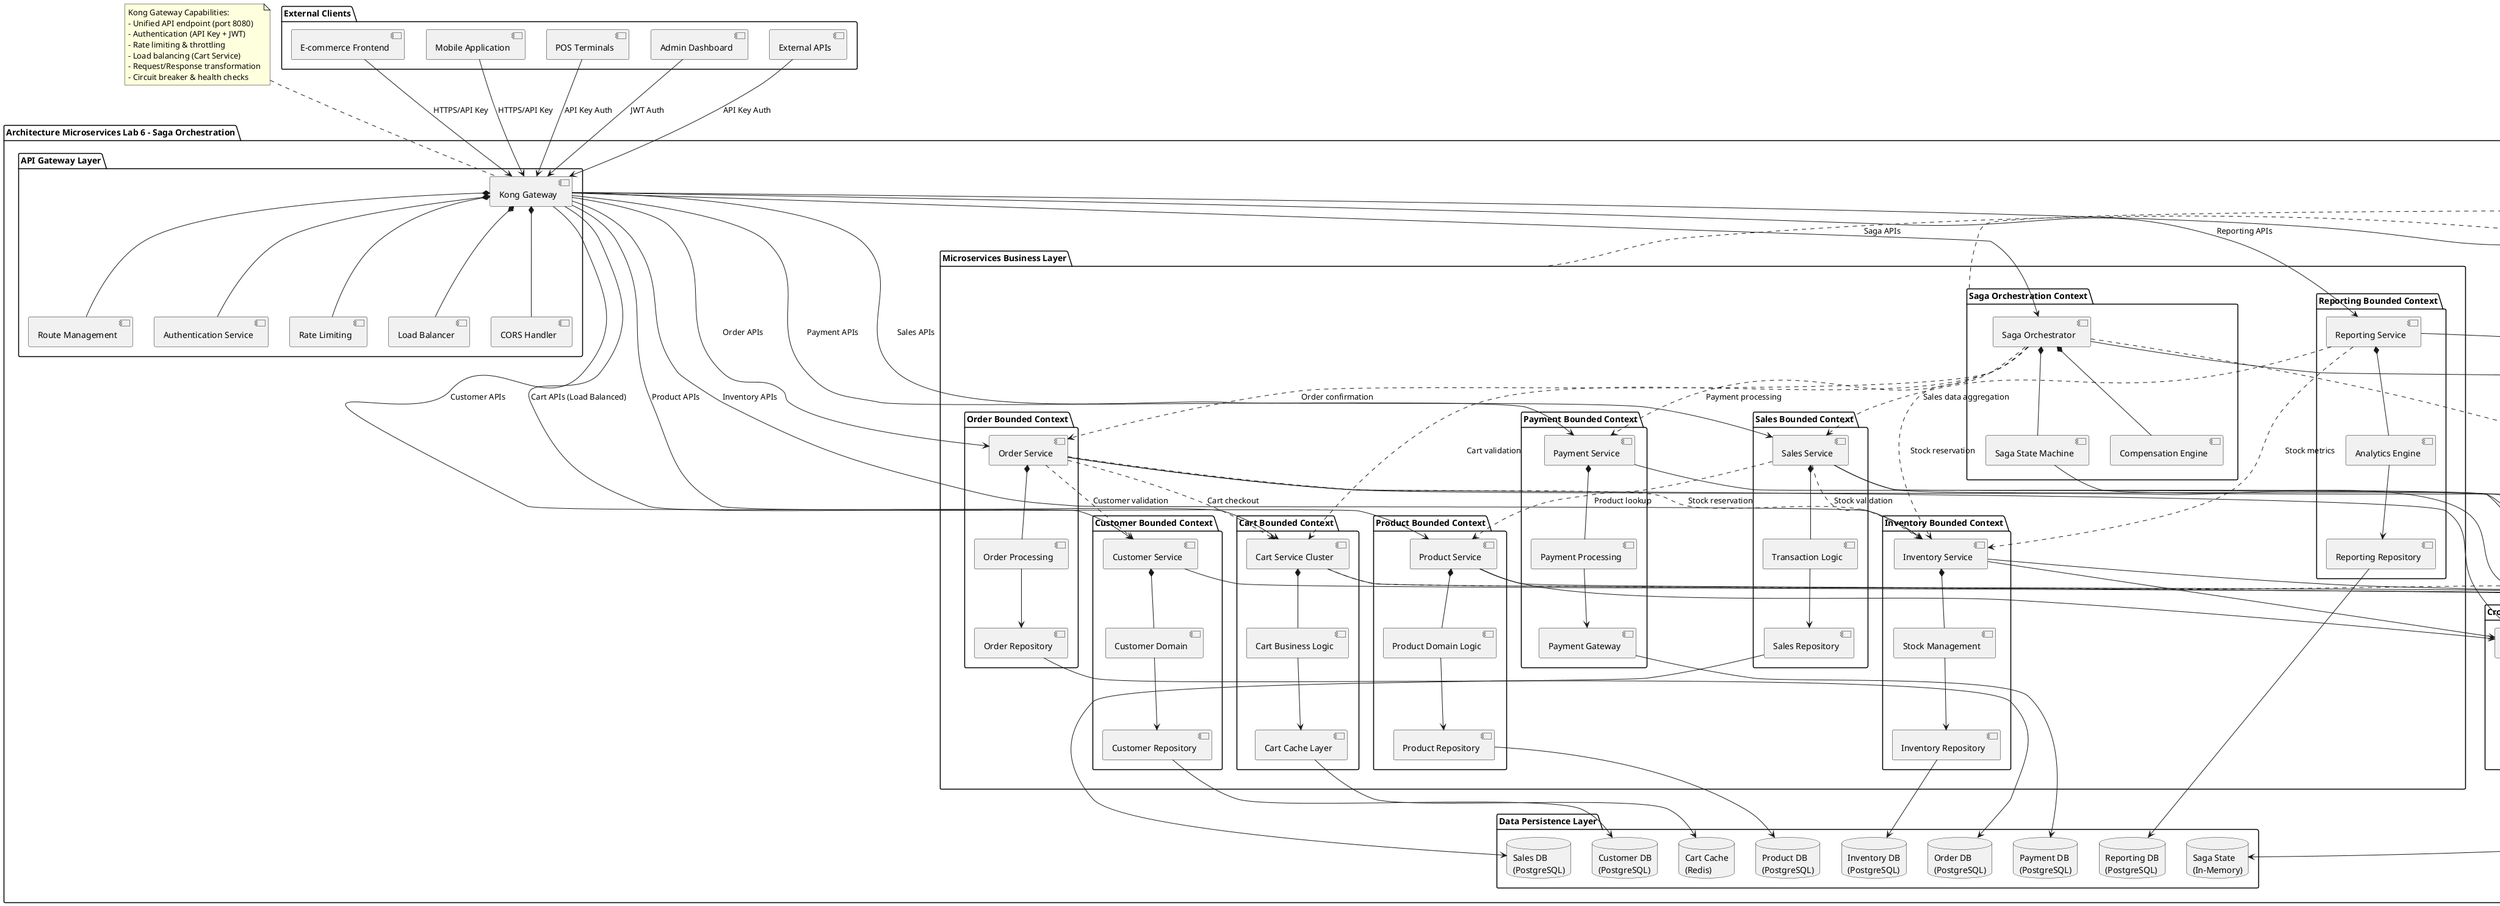 @startuml
package "Architecture Microservices Lab 6 - Saga Orchestration" {

  ' API Gateway Layer
  package "API Gateway Layer" {
    [Kong Gateway] as KONG
    [Route Management] as ROUTES
    [Authentication Service] as AUTH
    [Rate Limiting] as RATE_LIMIT
    [Load Balancer] as LB
    [CORS Handler] as CORS
  }
  
  ' Microservices Business Layer
  package "Microservices Business Layer" {
    
    package "Product Bounded Context" {
      [Product Service] as PRODUCT_SVC
      [Product Domain Logic] as PRODUCT_DOMAIN
      [Product Repository] as PRODUCT_REPO
    }
    
    package "Inventory Bounded Context" {
      [Inventory Service] as INVENTORY_SVC
      [Stock Management] as STOCK_DOMAIN
      [Inventory Repository] as INVENTORY_REPO
    }
    
    package "Sales Bounded Context" {
      [Sales Service] as SALES_SVC
      [Transaction Logic] as SALES_DOMAIN
      [Sales Repository] as SALES_REPO
    }
    
    package "Reporting Bounded Context" {
      [Reporting Service] as REPORTING_SVC
      [Analytics Engine] as ANALYTICS_DOMAIN
      [Reporting Repository] as REPORTING_REPO
    }
    
    package "Customer Bounded Context" {
      [Customer Service] as CUSTOMER_SVC
      [Customer Domain] as CUSTOMER_DOMAIN
      [Customer Repository] as CUSTOMER_REPO
    }
    
    package "Cart Bounded Context" {
      [Cart Service Cluster] as CART_CLUSTER
      [Cart Business Logic] as CART_DOMAIN
      [Cart Cache Layer] as CART_CACHE_LAYER
    }
    
    package "Order Bounded Context" {
      [Order Service] as ORDER_SVC
      [Order Processing] as ORDER_DOMAIN
      [Order Repository] as ORDER_REPO
    }
    
    package "Saga Orchestration Context" {
      [Saga Orchestrator] as SAGA_ORCHESTRATOR
      [Saga State Machine] as SAGA_STATE
      [Compensation Engine] as COMPENSATION_ENGINE
    }
    
    package "Payment Bounded Context" {
      [Payment Service] as PAYMENT_SVC
      [Payment Processing] as PAYMENT_DOMAIN
      [Payment Gateway] as PAYMENT_GATEWAY
    }
  }
  
  ' Data Layer
  package "Data Persistence Layer" {
    database "Product DB\n(PostgreSQL)" as PRODUCT_DB
    database "Inventory DB\n(PostgreSQL)" as INVENTORY_DB
    database "Sales DB\n(PostgreSQL)" as SALES_DB
    database "Reporting DB\n(PostgreSQL)" as REPORTING_DB
    database "Customer DB\n(PostgreSQL)" as CUSTOMER_DB
    database "Cart Cache\n(Redis)" as CART_CACHE
    database "Order DB\n(PostgreSQL)" as ORDER_DB
    database "Payment DB\n(PostgreSQL)" as PAYMENT_DB
    database "Saga State\n(In-Memory)" as SAGA_STATE_DB
  }
  
  ' Cross-cutting Concerns
  package "Cross-cutting Concerns" {
    [Event Bus] as EVENT_BUS
    [Metrics Collector] as METRICS
    [Health Checks] as HEALTH
    [Configuration Service] as CONFIG
    [Logging Service] as LOGGING
  }
  
  ' Monitoring Stack
  package "Observability Stack" {
    [Prometheus] as PROMETHEUS
    [Grafana Dashboards] as GRAFANA
    [Kong Admin API] as KONG_ADMIN
    }
  }
  
' External Systems
package "External Clients" {
  [E-commerce Frontend] as WEB_APP
  [Mobile Application] as MOBILE_APP
  [POS Terminals] as POS_TERMINALS
  [Admin Dashboard] as ADMIN_DASHBOARD
  [External APIs] as EXTERNAL_APIS
}

' Kong Gateway internal connections
KONG *-- ROUTES
KONG *-- AUTH
KONG *-- RATE_LIMIT
KONG *-- LB
KONG *-- CORS

' API Gateway to Services
KONG --> PRODUCT_SVC : "Product APIs"
KONG --> INVENTORY_SVC : "Inventory APIs"
KONG --> SALES_SVC : "Sales APIs"
KONG --> REPORTING_SVC : "Reporting APIs"
KONG --> CUSTOMER_SVC : "Customer APIs"
KONG --> CART_CLUSTER : "Cart APIs (Load Balanced)"
KONG --> ORDER_SVC : "Order APIs"
KONG --> SAGA_ORCHESTRATOR : "Saga APIs"
KONG --> PAYMENT_SVC : "Payment APIs"

' Service internal structure
PRODUCT_SVC *-- PRODUCT_DOMAIN
PRODUCT_DOMAIN --> PRODUCT_REPO
INVENTORY_SVC *-- STOCK_DOMAIN
STOCK_DOMAIN --> INVENTORY_REPO
SALES_SVC *-- SALES_DOMAIN
SALES_DOMAIN --> SALES_REPO
REPORTING_SVC *-- ANALYTICS_DOMAIN
ANALYTICS_DOMAIN --> REPORTING_REPO
CUSTOMER_SVC *-- CUSTOMER_DOMAIN
CUSTOMER_DOMAIN --> CUSTOMER_REPO
CART_CLUSTER *-- CART_DOMAIN
CART_DOMAIN --> CART_CACHE_LAYER
ORDER_SVC *-- ORDER_DOMAIN
ORDER_DOMAIN --> ORDER_REPO
SAGA_ORCHESTRATOR *-- SAGA_STATE
SAGA_ORCHESTRATOR *-- COMPENSATION_ENGINE
PAYMENT_SVC *-- PAYMENT_DOMAIN
PAYMENT_DOMAIN --> PAYMENT_GATEWAY

' Repository to Database connections
PRODUCT_REPO --> PRODUCT_DB
INVENTORY_REPO --> INVENTORY_DB
SALES_REPO --> SALES_DB
REPORTING_REPO --> REPORTING_DB
CUSTOMER_REPO --> CUSTOMER_DB
CART_CACHE_LAYER --> CART_CACHE
ORDER_REPO --> ORDER_DB
PAYMENT_GATEWAY --> PAYMENT_DB
SAGA_STATE --> SAGA_STATE_DB

' Inter-service communication
SALES_SVC ..> INVENTORY_SVC : "Stock validation"
SALES_SVC ..> PRODUCT_SVC : "Product lookup"
REPORTING_SVC ..> SALES_SVC : "Sales data aggregation"
REPORTING_SVC ..> INVENTORY_SVC : "Stock metrics"
ORDER_SVC ..> CART_CLUSTER : "Cart checkout"
ORDER_SVC ..> INVENTORY_SVC : "Stock reservation"
ORDER_SVC ..> CUSTOMER_SVC : "Customer validation"

' Saga Orchestration communication
SAGA_ORCHESTRATOR ..> CART_CLUSTER : "Cart validation"
SAGA_ORCHESTRATOR ..> INVENTORY_SVC : "Stock reservation"
SAGA_ORCHESTRATOR ..> PAYMENT_SVC : "Payment processing"
SAGA_ORCHESTRATOR ..> ORDER_SVC : "Order confirmation"
SAGA_ORCHESTRATOR ..> PROMETHEUS : "Saga metrics"

' Cross-cutting concerns
PRODUCT_SVC --> EVENT_BUS
INVENTORY_SVC --> EVENT_BUS
SALES_SVC --> EVENT_BUS
ORDER_SVC --> EVENT_BUS

PRODUCT_SVC --> METRICS
INVENTORY_SVC --> METRICS
SALES_SVC --> METRICS
REPORTING_SVC --> METRICS
CUSTOMER_SVC --> METRICS
CART_CLUSTER --> METRICS
ORDER_SVC --> METRICS
SAGA_ORCHESTRATOR --> METRICS
PAYMENT_SVC --> METRICS

' Monitoring connections
METRICS --> PROMETHEUS
PROMETHEUS --> GRAFANA
KONG --> KONG_ADMIN

' Client connections
WEB_APP --> KONG : "HTTPS/API Key"
MOBILE_APP --> KONG : "HTTPS/API Key"
POS_TERMINALS --> KONG : "API Key Auth"
ADMIN_DASHBOARD --> KONG : "JWT Auth"
EXTERNAL_APIS --> KONG : "API Key Auth"

note top of KONG
  Kong Gateway Capabilities:
  - Unified API endpoint (port 8080)
  - Authentication (API Key + JWT)
  - Rate limiting & throttling
  - Load balancing (Cart Service)
  - Request/Response transformation
  - Circuit breaker & health checks
end note

note right of "Microservices Business Layer"
  Domain-Driven Design + Saga Pattern:
  - Each service owns its bounded context
  - Database per service pattern
  - Saga orchestration for distributed transactions
  - Compensation actions for failure recovery
  - Service autonomy with coordinated consistency
  - Clear business domain separation
end note

note right of "Saga Orchestration Context"
  Saga Orchestrator Features:
  - Synchronous orchestration pattern
  - State machine-based coordination
  - Automatic compensation on failures
  - Prometheus metrics integration
  - Timeout and retry mechanisms
  - In-memory state management
end note

note bottom of CART_CLUSTER
  Cart Service Load Balancing:
  - 3 identical instances
  - Redis shared cache for session state
  - Kong upstream configuration
  - Health check monitoring
  - Automatic failover
end note

@enduml
